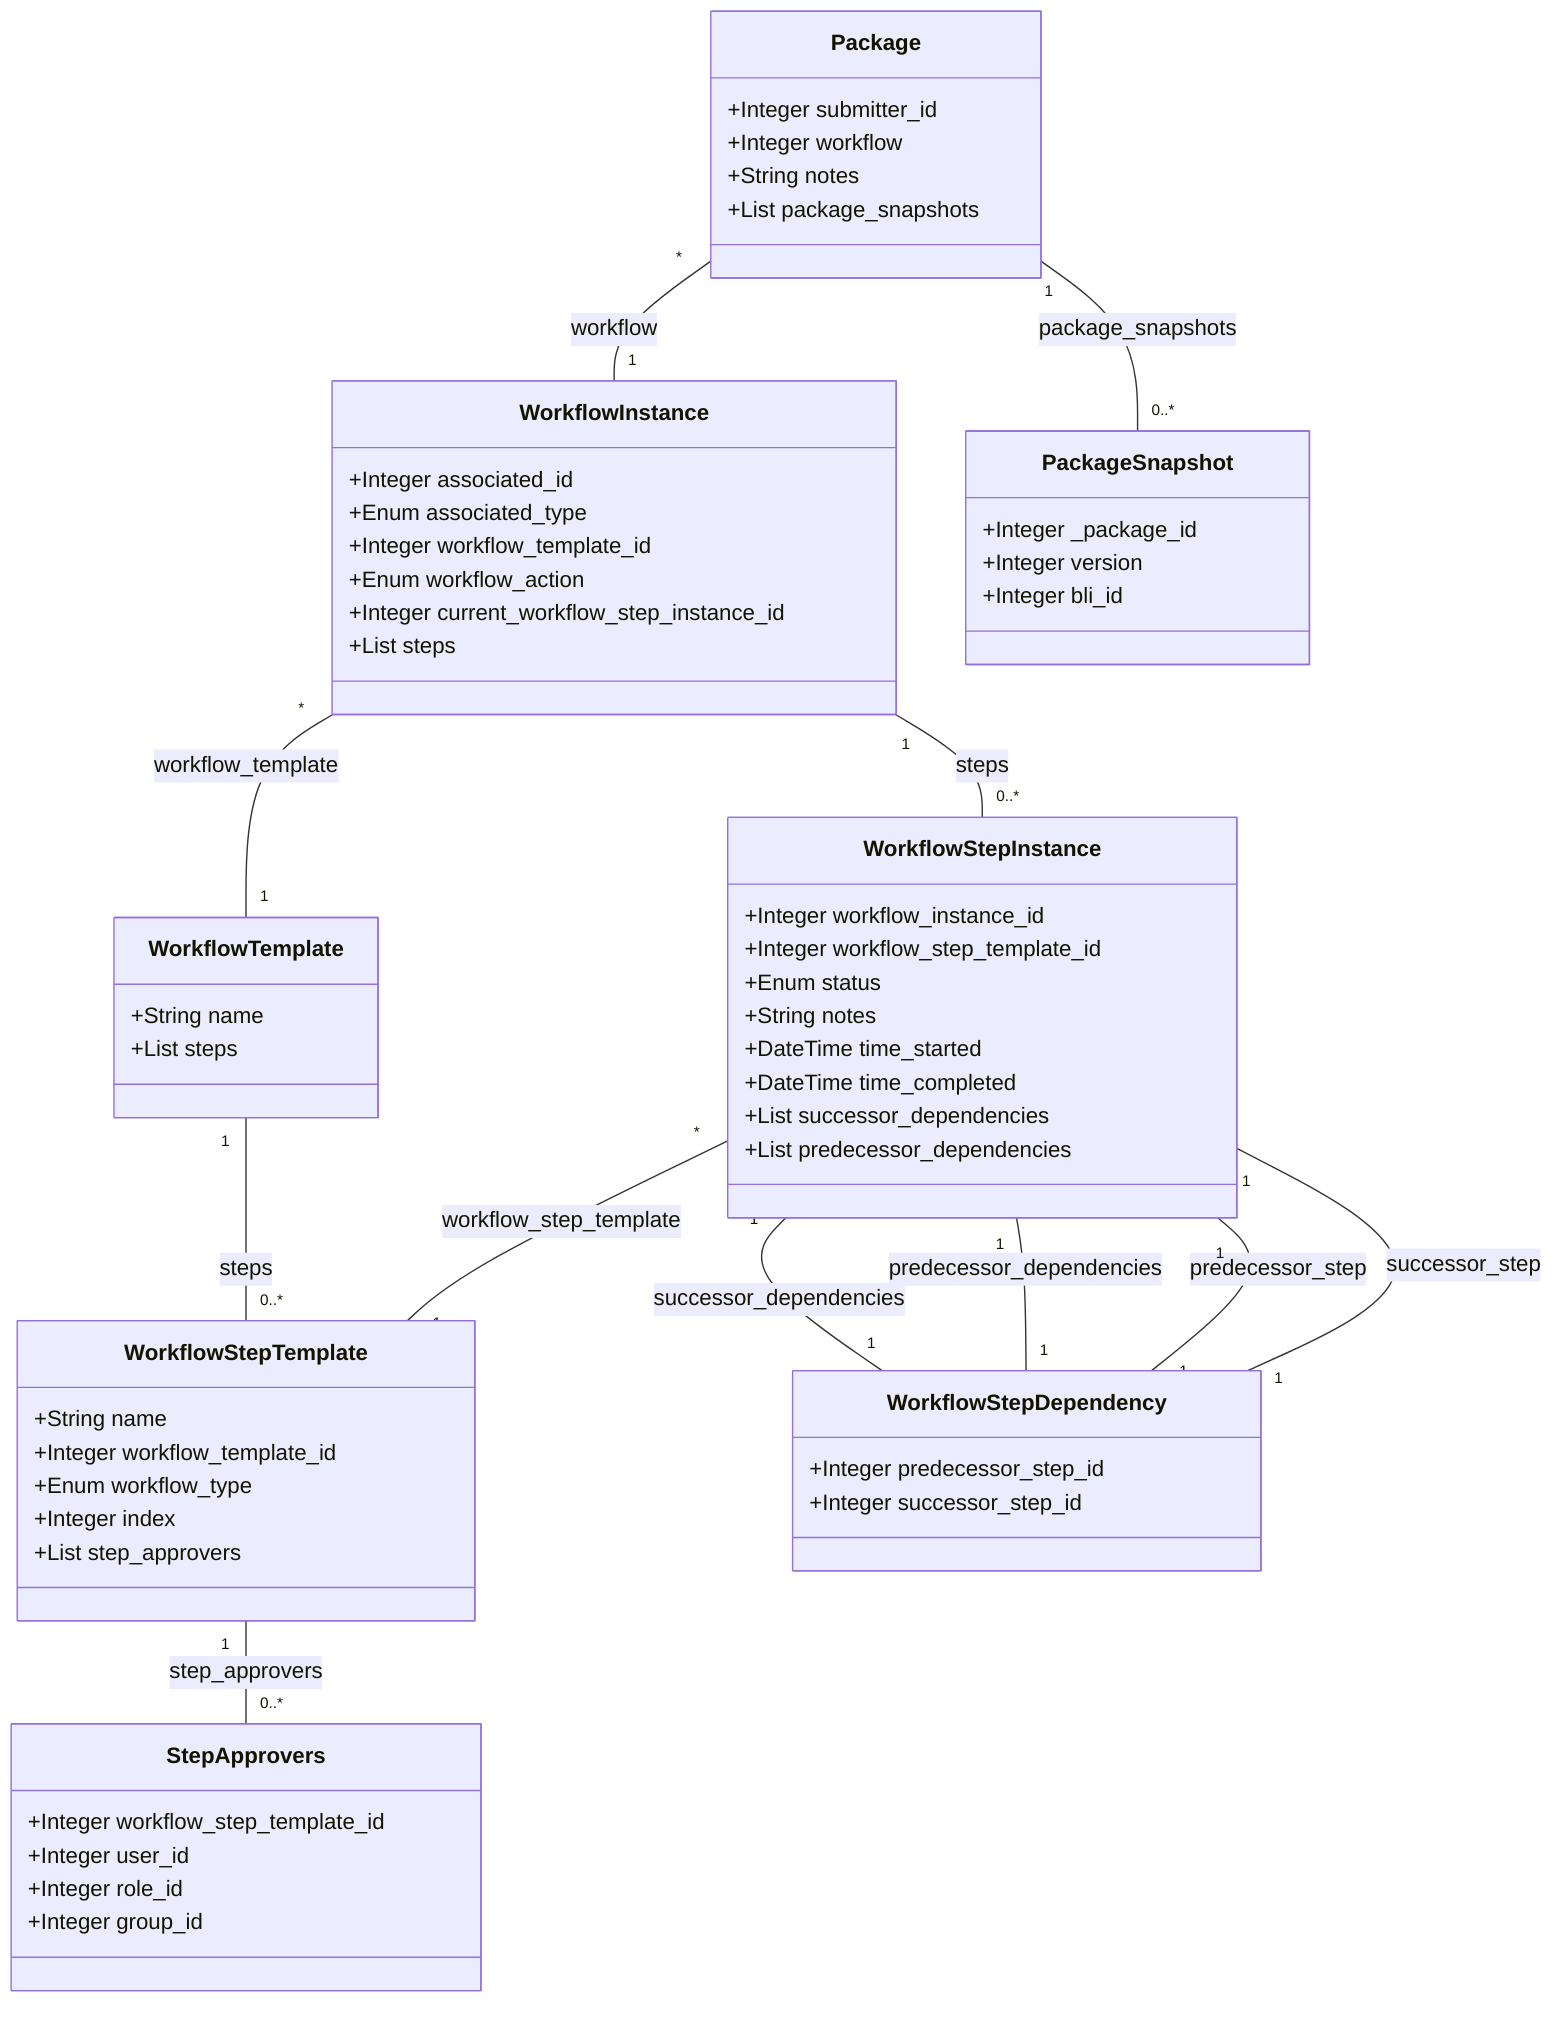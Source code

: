 classDiagram
    class WorkflowTemplate {
        +String name
        +List steps
    }

    class WorkflowInstance {
        +Integer associated_id
        +Enum associated_type
        +Integer workflow_template_id
        +Enum workflow_action
        +Integer current_workflow_step_instance_id
        +List steps
    }

    class WorkflowStepTemplate {
        +String name
        +Integer workflow_template_id
        +Enum workflow_type
        +Integer index
        +List step_approvers
    }

    class WorkflowStepInstance {
        +Integer workflow_instance_id
        +Integer workflow_step_template_id
        +Enum status
        +String notes
        +DateTime time_started
        +DateTime time_completed
        +List successor_dependencies
        +List predecessor_dependencies
    }

    class WorkflowStepDependency {
        +Integer predecessor_step_id
        +Integer successor_step_id
    }

    class StepApprovers {
        +Integer workflow_step_template_id
        +Integer user_id
        +Integer role_id
        +Integer group_id
    }

    class Package {
        +Integer submitter_id
        +Integer workflow
        +String notes
        +List package_snapshots
    }

    class PackageSnapshot {
        +Integer _package_id
        +Integer version
        +Integer bli_id
    }

    WorkflowTemplate "1" -- "0..*" WorkflowStepTemplate : steps
    WorkflowInstance "1" -- "0..*" WorkflowStepInstance : steps
    WorkflowStepTemplate "1" -- "0..*" StepApprovers : step_approvers
    WorkflowStepInstance "1" -- "1" WorkflowStepDependency : successor_dependencies
    WorkflowStepInstance "1" -- "1" WorkflowStepDependency : predecessor_dependencies
    Package "1" -- "0..*" PackageSnapshot : package_snapshots

    WorkflowStepDependency "1" -- "1" WorkflowStepInstance : predecessor_step
    WorkflowStepDependency "1" -- "1" WorkflowStepInstance : successor_step

    WorkflowInstance "*" -- "1" WorkflowTemplate : workflow_template
    WorkflowStepInstance "*" -- "1" WorkflowStepTemplate : workflow_step_template
    Package "*" -- "1" WorkflowInstance : workflow